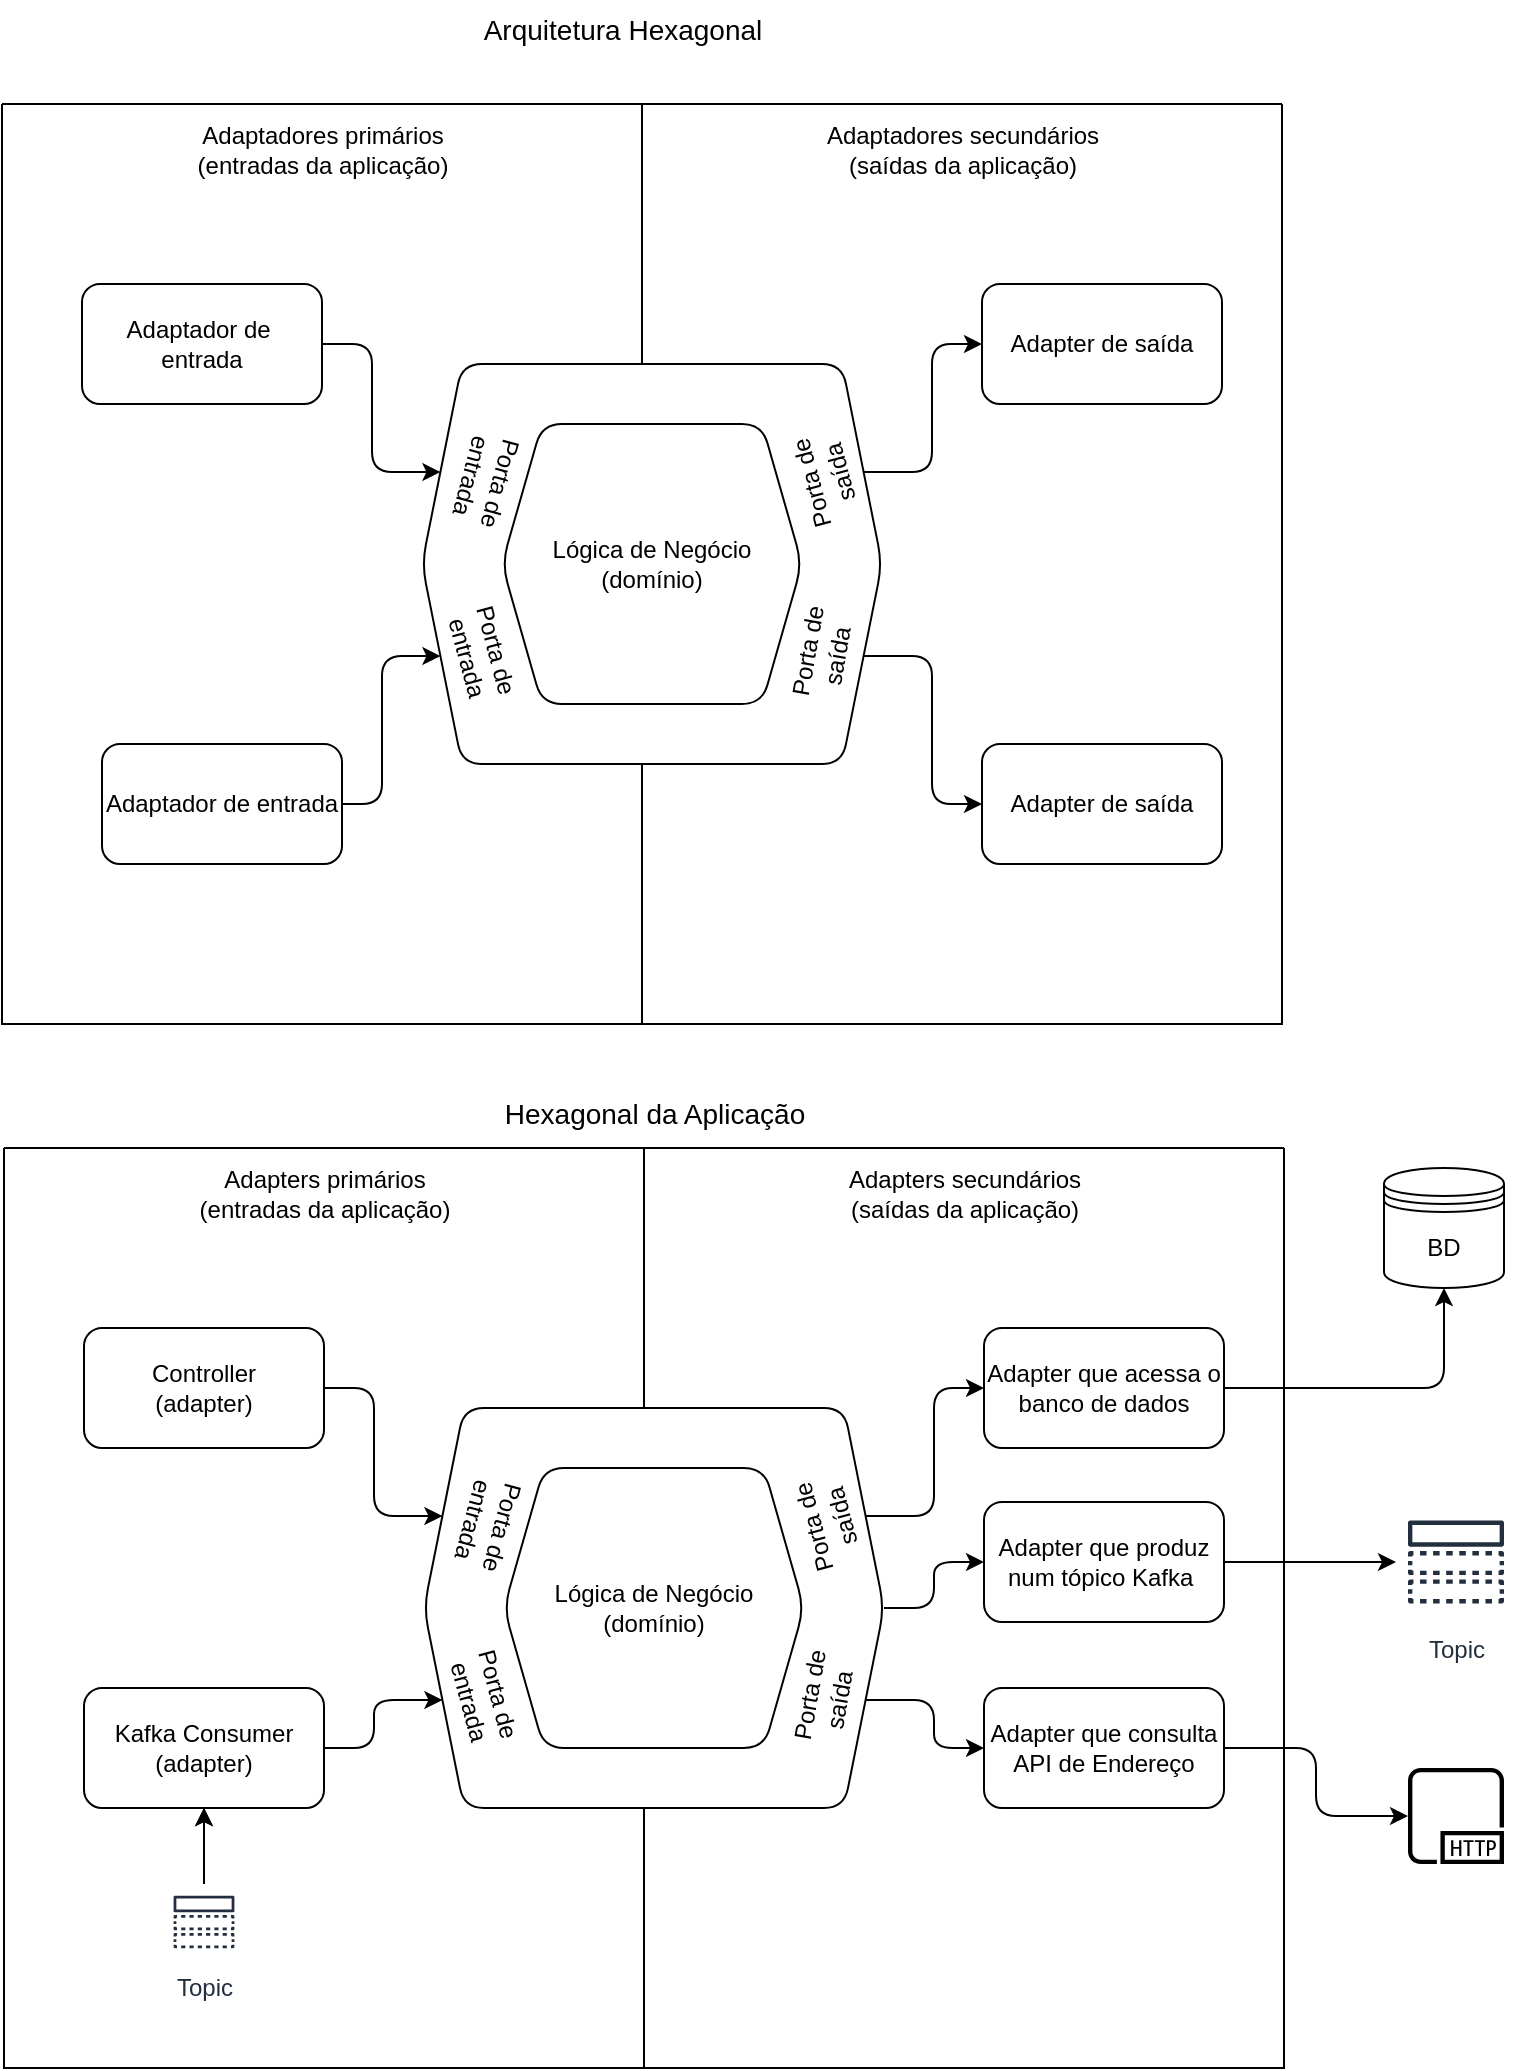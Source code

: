 <mxfile version="24.7.14">
  <diagram name="Page-1" id="TXeM6uJedsIoV25RlZRR">
    <mxGraphModel dx="954" dy="552" grid="1" gridSize="10" guides="1" tooltips="1" connect="1" arrows="1" fold="1" page="1" pageScale="1" pageWidth="850" pageHeight="1100" math="0" shadow="0">
      <root>
        <mxCell id="0" />
        <mxCell id="1" parent="0" />
        <object label="" Controller="Recebe os dados do Cliente (Nome, CPF e CEP)." id="2JYLiK6wzvIR3PJllCn4-3">
          <mxCell style="swimlane;startSize=0;rounded=1;" vertex="1" parent="1">
            <mxGeometry x="31" y="592" width="320" height="460" as="geometry" />
          </mxCell>
        </object>
        <object label="Kafka Consumer&lt;br&gt;(adapter)" Consumer="Recebe a mensagem com o CPF Validado" id="qjCMe6g5fWZ3PzChp8vG-18">
          <mxCell style="rounded=1;whiteSpace=wrap;html=1;" parent="2JYLiK6wzvIR3PJllCn4-3" vertex="1">
            <mxGeometry x="40" y="270" width="120" height="60" as="geometry" />
          </mxCell>
        </object>
        <mxCell id="2JYLiK6wzvIR3PJllCn4-9" value="Adapters primários&lt;div&gt;(entradas da aplicação)&lt;/div&gt;" style="text;html=1;align=center;verticalAlign=middle;resizable=0;points=[];autosize=1;strokeColor=none;fillColor=none;rounded=1;" vertex="1" parent="2JYLiK6wzvIR3PJllCn4-3">
          <mxGeometry x="85" y="3" width="150" height="40" as="geometry" />
        </mxCell>
        <object label="Controller&lt;br&gt;(adapter)" Controller="Recebe os dados do cliente (nome, cpf e cep)." id="qjCMe6g5fWZ3PzChp8vG-17">
          <mxCell style="rounded=1;whiteSpace=wrap;html=1;" parent="2JYLiK6wzvIR3PJllCn4-3" vertex="1">
            <mxGeometry x="40" y="90" width="120" height="60" as="geometry" />
          </mxCell>
        </object>
        <mxCell id="2JYLiK6wzvIR3PJllCn4-57" value="" style="edgeStyle=orthogonalEdgeStyle;rounded=1;orthogonalLoop=1;jettySize=auto;html=1;" edge="1" parent="2JYLiK6wzvIR3PJllCn4-3" source="2JYLiK6wzvIR3PJllCn4-55" target="qjCMe6g5fWZ3PzChp8vG-18">
          <mxGeometry relative="1" as="geometry" />
        </mxCell>
        <mxCell id="2JYLiK6wzvIR3PJllCn4-58" value="" style="edgeStyle=orthogonalEdgeStyle;rounded=1;orthogonalLoop=1;jettySize=auto;html=1;" edge="1" parent="2JYLiK6wzvIR3PJllCn4-3" source="2JYLiK6wzvIR3PJllCn4-55" target="qjCMe6g5fWZ3PzChp8vG-18">
          <mxGeometry relative="1" as="geometry" />
        </mxCell>
        <mxCell id="2JYLiK6wzvIR3PJllCn4-55" value="Topic" style="outlineConnect=0;fontColor=#232F3E;gradientColor=none;strokeColor=#232F3E;fillColor=#ffffff;dashed=0;verticalLabelPosition=bottom;verticalAlign=top;align=center;html=1;fontSize=12;fontStyle=0;aspect=fixed;shape=mxgraph.aws4.resourceIcon;resIcon=mxgraph.aws4.topic;rounded=1;" vertex="1" parent="2JYLiK6wzvIR3PJllCn4-3">
          <mxGeometry x="81" y="368" width="38" height="38" as="geometry" />
        </mxCell>
        <mxCell id="2JYLiK6wzvIR3PJllCn4-4" value="" style="swimlane;startSize=0;fillColor=#e1d5e7;strokeColor=default;rounded=1;" vertex="1" parent="1">
          <mxGeometry x="351" y="592" width="320" height="460" as="geometry" />
        </mxCell>
        <mxCell id="qjCMe6g5fWZ3PzChp8vG-22" value="Adapter que acessa o banco de dados" style="rounded=1;whiteSpace=wrap;html=1;" parent="2JYLiK6wzvIR3PJllCn4-4" vertex="1">
          <mxGeometry x="170" y="90" width="120" height="60" as="geometry" />
        </mxCell>
        <mxCell id="2JYLiK6wzvIR3PJllCn4-2" value="Adapter que produz num tópico Kafka&amp;nbsp;" style="rounded=1;whiteSpace=wrap;html=1;" vertex="1" parent="2JYLiK6wzvIR3PJllCn4-4">
          <mxGeometry x="170" y="177" width="120" height="60" as="geometry" />
        </mxCell>
        <mxCell id="2JYLiK6wzvIR3PJllCn4-1" value="Adapter que consulta API de Endereço" style="rounded=1;whiteSpace=wrap;html=1;" vertex="1" parent="2JYLiK6wzvIR3PJllCn4-4">
          <mxGeometry x="170" y="270" width="120" height="60" as="geometry" />
        </mxCell>
        <mxCell id="2JYLiK6wzvIR3PJllCn4-10" value="Adapters secundários&lt;br&gt;(saídas da aplicação)" style="text;html=1;align=center;verticalAlign=middle;resizable=0;points=[];autosize=1;strokeColor=none;fillColor=none;rounded=1;" vertex="1" parent="2JYLiK6wzvIR3PJllCn4-4">
          <mxGeometry x="90" y="3" width="140" height="40" as="geometry" />
        </mxCell>
        <mxCell id="2JYLiK6wzvIR3PJllCn4-7" value="BD" style="shape=datastore;whiteSpace=wrap;html=1;rounded=1;" vertex="1" parent="1">
          <mxGeometry x="721" y="602" width="60" height="60" as="geometry" />
        </mxCell>
        <mxCell id="2JYLiK6wzvIR3PJllCn4-8" value="Topic" style="outlineConnect=0;fontColor=#232F3E;gradientColor=none;strokeColor=#232F3E;fillColor=#ffffff;dashed=0;verticalLabelPosition=bottom;verticalAlign=top;align=center;html=1;fontSize=12;fontStyle=0;aspect=fixed;shape=mxgraph.aws4.resourceIcon;resIcon=mxgraph.aws4.topic;rounded=1;" vertex="1" parent="1">
          <mxGeometry x="727" y="769" width="60" height="60" as="geometry" />
        </mxCell>
        <mxCell id="2JYLiK6wzvIR3PJllCn4-17" style="edgeStyle=orthogonalEdgeStyle;rounded=1;orthogonalLoop=1;jettySize=auto;html=1;exitX=1;exitY=0.25;exitDx=0;exitDy=0;entryX=0;entryY=0.5;entryDx=0;entryDy=0;" edge="1" parent="1" source="qjCMe6g5fWZ3PzChp8vG-1" target="qjCMe6g5fWZ3PzChp8vG-22">
          <mxGeometry relative="1" as="geometry" />
        </mxCell>
        <mxCell id="2JYLiK6wzvIR3PJllCn4-18" style="edgeStyle=orthogonalEdgeStyle;rounded=1;orthogonalLoop=1;jettySize=auto;html=1;exitX=1;exitY=0.5;exitDx=0;exitDy=0;entryX=0;entryY=0.5;entryDx=0;entryDy=0;" edge="1" parent="1" source="qjCMe6g5fWZ3PzChp8vG-1" target="2JYLiK6wzvIR3PJllCn4-2">
          <mxGeometry relative="1" as="geometry" />
        </mxCell>
        <mxCell id="2JYLiK6wzvIR3PJllCn4-19" style="edgeStyle=orthogonalEdgeStyle;rounded=1;orthogonalLoop=1;jettySize=auto;html=1;exitX=1;exitY=0.75;exitDx=0;exitDy=0;entryX=0;entryY=0.5;entryDx=0;entryDy=0;" edge="1" parent="1" source="qjCMe6g5fWZ3PzChp8vG-1" target="2JYLiK6wzvIR3PJllCn4-1">
          <mxGeometry relative="1" as="geometry" />
        </mxCell>
        <mxCell id="qjCMe6g5fWZ3PzChp8vG-1" value="" style="shape=hexagon;perimeter=hexagonPerimeter2;whiteSpace=wrap;html=1;fixedSize=1;rounded=1;" parent="1" vertex="1">
          <mxGeometry x="241" y="722" width="230" height="200" as="geometry" />
        </mxCell>
        <object label="Porta de entrada" Interface="que mantém os dados do Cliente" id="qjCMe6g5fWZ3PzChp8vG-3">
          <mxCell style="text;html=1;align=center;verticalAlign=middle;whiteSpace=wrap;rounded=1;rotation=105;" parent="1" vertex="1">
            <mxGeometry x="243" y="765" width="60" height="30" as="geometry" />
          </mxCell>
        </object>
        <object label="Porta de entrada" Interface="que valida o CEP do cliente" id="qjCMe6g5fWZ3PzChp8vG-4">
          <mxCell style="text;html=1;align=center;verticalAlign=middle;whiteSpace=wrap;rounded=1;rotation=75;" parent="1" vertex="1">
            <mxGeometry x="241" y="852" width="60" height="30" as="geometry" />
          </mxCell>
        </object>
        <mxCell id="qjCMe6g5fWZ3PzChp8vG-5" value="Porta de&lt;br&gt;&amp;nbsp;saída" style="text;html=1;align=center;verticalAlign=middle;resizable=0;points=[];autosize=1;strokeColor=none;fillColor=none;rotation=-105;rounded=1;" parent="1" vertex="1">
          <mxGeometry x="408" y="760" width="70" height="40" as="geometry" />
        </mxCell>
        <object label="Porta de &lt;br&gt;saída" Interface="de saída para cosultar base dados, produzir num tópico e consultar uma api" id="qjCMe6g5fWZ3PzChp8vG-6">
          <mxCell style="text;html=1;align=center;verticalAlign=middle;resizable=0;points=[];autosize=1;strokeColor=none;fillColor=none;rotation=-80;rounded=1;" parent="1" vertex="1">
            <mxGeometry x="406" y="847" width="70" height="40" as="geometry" />
          </mxCell>
        </object>
        <mxCell id="qjCMe6g5fWZ3PzChp8vG-12" value="Lógica de&amp;nbsp;&lt;span style=&quot;background-color: initial;&quot;&gt;Negócio&lt;br&gt;(domínio)&lt;/span&gt;" style="shape=hexagon;perimeter=hexagonPerimeter2;whiteSpace=wrap;html=1;fixedSize=1;rounded=1;" parent="1" vertex="1">
          <mxGeometry x="281" y="752" width="150" height="140" as="geometry" />
        </mxCell>
        <mxCell id="2JYLiK6wzvIR3PJllCn4-11" style="edgeStyle=orthogonalEdgeStyle;rounded=1;orthogonalLoop=1;jettySize=auto;html=1;exitX=1;exitY=0.5;exitDx=0;exitDy=0;entryX=0.5;entryY=1;entryDx=0;entryDy=0;" edge="1" parent="1" source="qjCMe6g5fWZ3PzChp8vG-22" target="2JYLiK6wzvIR3PJllCn4-7">
          <mxGeometry relative="1" as="geometry" />
        </mxCell>
        <mxCell id="2JYLiK6wzvIR3PJllCn4-12" style="edgeStyle=orthogonalEdgeStyle;rounded=1;orthogonalLoop=1;jettySize=auto;html=1;exitX=1;exitY=0.5;exitDx=0;exitDy=0;" edge="1" parent="1" source="2JYLiK6wzvIR3PJllCn4-2" target="2JYLiK6wzvIR3PJllCn4-8">
          <mxGeometry relative="1" as="geometry" />
        </mxCell>
        <mxCell id="2JYLiK6wzvIR3PJllCn4-13" value="" style="sketch=0;outlineConnect=0;fontColor=#232F3E;gradientColor=none;fillColor=#000000;strokeColor=none;dashed=0;verticalLabelPosition=bottom;verticalAlign=top;align=center;html=1;fontSize=12;fontStyle=0;aspect=fixed;pointerEvents=1;shape=mxgraph.aws4.http_protocol;rounded=1;" vertex="1" parent="1">
          <mxGeometry x="733" y="902" width="48" height="48" as="geometry" />
        </mxCell>
        <mxCell id="2JYLiK6wzvIR3PJllCn4-14" style="edgeStyle=orthogonalEdgeStyle;rounded=1;orthogonalLoop=1;jettySize=auto;html=1;exitX=1;exitY=0.5;exitDx=0;exitDy=0;" edge="1" parent="1" source="2JYLiK6wzvIR3PJllCn4-1" target="2JYLiK6wzvIR3PJllCn4-13">
          <mxGeometry relative="1" as="geometry" />
        </mxCell>
        <mxCell id="2JYLiK6wzvIR3PJllCn4-15" style="edgeStyle=orthogonalEdgeStyle;rounded=1;orthogonalLoop=1;jettySize=auto;html=1;exitX=1;exitY=0.5;exitDx=0;exitDy=0;entryX=0;entryY=0.25;entryDx=0;entryDy=0;" edge="1" parent="1" source="qjCMe6g5fWZ3PzChp8vG-17" target="qjCMe6g5fWZ3PzChp8vG-1">
          <mxGeometry relative="1" as="geometry" />
        </mxCell>
        <mxCell id="2JYLiK6wzvIR3PJllCn4-16" style="edgeStyle=orthogonalEdgeStyle;rounded=1;orthogonalLoop=1;jettySize=auto;html=1;exitX=1;exitY=0.5;exitDx=0;exitDy=0;entryX=0;entryY=0.75;entryDx=0;entryDy=0;" edge="1" parent="1" source="qjCMe6g5fWZ3PzChp8vG-18" target="qjCMe6g5fWZ3PzChp8vG-1">
          <mxGeometry relative="1" as="geometry" />
        </mxCell>
        <mxCell id="2JYLiK6wzvIR3PJllCn4-20" value="" style="swimlane;startSize=0;rounded=1;" vertex="1" parent="1">
          <mxGeometry x="30" y="70" width="320" height="460" as="geometry" />
        </mxCell>
        <mxCell id="2JYLiK6wzvIR3PJllCn4-21" value="Adaptador de entrada" style="rounded=1;whiteSpace=wrap;html=1;" vertex="1" parent="2JYLiK6wzvIR3PJllCn4-20">
          <mxGeometry x="50" y="320" width="120" height="60" as="geometry" />
        </mxCell>
        <mxCell id="2JYLiK6wzvIR3PJllCn4-22" value="Adaptadores primários&lt;div&gt;(entradas da aplicação)&lt;/div&gt;" style="text;html=1;align=center;verticalAlign=middle;resizable=0;points=[];autosize=1;strokeColor=none;fillColor=none;rounded=1;" vertex="1" parent="2JYLiK6wzvIR3PJllCn4-20">
          <mxGeometry x="85" y="3" width="150" height="40" as="geometry" />
        </mxCell>
        <mxCell id="2JYLiK6wzvIR3PJllCn4-23" value="Adaptador de&amp;nbsp;&lt;div&gt;entrada&lt;/div&gt;" style="rounded=1;whiteSpace=wrap;html=1;" vertex="1" parent="2JYLiK6wzvIR3PJllCn4-20">
          <mxGeometry x="40" y="90" width="120" height="60" as="geometry" />
        </mxCell>
        <mxCell id="2JYLiK6wzvIR3PJllCn4-24" value="" style="swimlane;startSize=0;fillColor=#e1d5e7;strokeColor=default;rounded=1;" vertex="1" parent="1">
          <mxGeometry x="350" y="70" width="320" height="460" as="geometry" />
        </mxCell>
        <mxCell id="2JYLiK6wzvIR3PJllCn4-25" value="Adapter de saída" style="rounded=1;whiteSpace=wrap;html=1;" vertex="1" parent="2JYLiK6wzvIR3PJllCn4-24">
          <mxGeometry x="170" y="90" width="120" height="60" as="geometry" />
        </mxCell>
        <mxCell id="2JYLiK6wzvIR3PJllCn4-28" value="Adaptadores secundários&lt;br&gt;(saídas da aplicação)" style="text;html=1;align=center;verticalAlign=middle;resizable=0;points=[];autosize=1;strokeColor=none;fillColor=none;rounded=1;" vertex="1" parent="2JYLiK6wzvIR3PJllCn4-24">
          <mxGeometry x="80" y="3" width="160" height="40" as="geometry" />
        </mxCell>
        <mxCell id="2JYLiK6wzvIR3PJllCn4-47" value="Adapter de saída" style="rounded=1;whiteSpace=wrap;html=1;" vertex="1" parent="2JYLiK6wzvIR3PJllCn4-24">
          <mxGeometry x="170" y="320" width="120" height="60" as="geometry" />
        </mxCell>
        <mxCell id="2JYLiK6wzvIR3PJllCn4-31" style="edgeStyle=orthogonalEdgeStyle;rounded=1;orthogonalLoop=1;jettySize=auto;html=1;exitX=1;exitY=0.25;exitDx=0;exitDy=0;entryX=0;entryY=0.5;entryDx=0;entryDy=0;" edge="1" parent="1" source="2JYLiK6wzvIR3PJllCn4-34" target="2JYLiK6wzvIR3PJllCn4-25">
          <mxGeometry relative="1" as="geometry" />
        </mxCell>
        <mxCell id="2JYLiK6wzvIR3PJllCn4-33" style="edgeStyle=orthogonalEdgeStyle;rounded=1;orthogonalLoop=1;jettySize=auto;html=1;exitX=1;exitY=0.75;exitDx=0;exitDy=0;entryX=0;entryY=0.5;entryDx=0;entryDy=0;" edge="1" parent="1" source="2JYLiK6wzvIR3PJllCn4-34" target="2JYLiK6wzvIR3PJllCn4-47">
          <mxGeometry relative="1" as="geometry">
            <mxPoint x="520" y="370" as="targetPoint" />
          </mxGeometry>
        </mxCell>
        <mxCell id="2JYLiK6wzvIR3PJllCn4-34" value="" style="shape=hexagon;perimeter=hexagonPerimeter2;whiteSpace=wrap;html=1;fixedSize=1;rounded=1;" vertex="1" parent="1">
          <mxGeometry x="240" y="200" width="230" height="200" as="geometry" />
        </mxCell>
        <mxCell id="2JYLiK6wzvIR3PJllCn4-35" value="Porta de entrada" style="text;html=1;align=center;verticalAlign=middle;whiteSpace=wrap;rounded=1;rotation=105;" vertex="1" parent="1">
          <mxGeometry x="242" y="243" width="60" height="30" as="geometry" />
        </mxCell>
        <mxCell id="2JYLiK6wzvIR3PJllCn4-36" value="Porta de entrada" style="text;html=1;align=center;verticalAlign=middle;whiteSpace=wrap;rounded=1;rotation=75;" vertex="1" parent="1">
          <mxGeometry x="240" y="330" width="60" height="30" as="geometry" />
        </mxCell>
        <mxCell id="2JYLiK6wzvIR3PJllCn4-37" value="Porta de&lt;br&gt;&amp;nbsp;saída" style="text;html=1;align=center;verticalAlign=middle;resizable=0;points=[];autosize=1;strokeColor=none;fillColor=none;rotation=-105;rounded=1;" vertex="1" parent="1">
          <mxGeometry x="407" y="238" width="70" height="40" as="geometry" />
        </mxCell>
        <mxCell id="2JYLiK6wzvIR3PJllCn4-38" value="Porta de &lt;br&gt;saída" style="text;html=1;align=center;verticalAlign=middle;resizable=0;points=[];autosize=1;strokeColor=none;fillColor=none;rotation=-80;rounded=1;" vertex="1" parent="1">
          <mxGeometry x="405" y="325" width="70" height="40" as="geometry" />
        </mxCell>
        <mxCell id="2JYLiK6wzvIR3PJllCn4-39" value="Lógica de&amp;nbsp;&lt;span style=&quot;background-color: initial;&quot;&gt;Negócio&lt;br&gt;(domínio)&lt;/span&gt;" style="shape=hexagon;perimeter=hexagonPerimeter2;whiteSpace=wrap;html=1;fixedSize=1;rounded=1;" vertex="1" parent="1">
          <mxGeometry x="280" y="230" width="150" height="140" as="geometry" />
        </mxCell>
        <mxCell id="2JYLiK6wzvIR3PJllCn4-44" style="edgeStyle=orthogonalEdgeStyle;rounded=1;orthogonalLoop=1;jettySize=auto;html=1;exitX=1;exitY=0.5;exitDx=0;exitDy=0;entryX=0;entryY=0.25;entryDx=0;entryDy=0;" edge="1" parent="1" source="2JYLiK6wzvIR3PJllCn4-23" target="2JYLiK6wzvIR3PJllCn4-34">
          <mxGeometry relative="1" as="geometry" />
        </mxCell>
        <mxCell id="2JYLiK6wzvIR3PJllCn4-45" style="edgeStyle=orthogonalEdgeStyle;rounded=1;orthogonalLoop=1;jettySize=auto;html=1;exitX=1;exitY=0.5;exitDx=0;exitDy=0;entryX=0;entryY=0.75;entryDx=0;entryDy=0;" edge="1" parent="1" source="2JYLiK6wzvIR3PJllCn4-21" target="2JYLiK6wzvIR3PJllCn4-34">
          <mxGeometry relative="1" as="geometry" />
        </mxCell>
        <mxCell id="2JYLiK6wzvIR3PJllCn4-48" value="&lt;font style=&quot;font-size: 14px;&quot;&gt;Arquitetura Hexagonal&lt;/font&gt;" style="text;html=1;align=center;verticalAlign=middle;resizable=0;points=[];autosize=1;strokeColor=none;fillColor=none;" vertex="1" parent="1">
          <mxGeometry x="260" y="18" width="160" height="30" as="geometry" />
        </mxCell>
        <mxCell id="2JYLiK6wzvIR3PJllCn4-54" value="&lt;font style=&quot;font-size: 14px;&quot;&gt;Hexagonal da Aplicação&lt;/font&gt;" style="text;html=1;align=center;verticalAlign=middle;resizable=0;points=[];autosize=1;strokeColor=none;fillColor=none;" vertex="1" parent="1">
          <mxGeometry x="271" y="560" width="170" height="30" as="geometry" />
        </mxCell>
      </root>
    </mxGraphModel>
  </diagram>
</mxfile>
